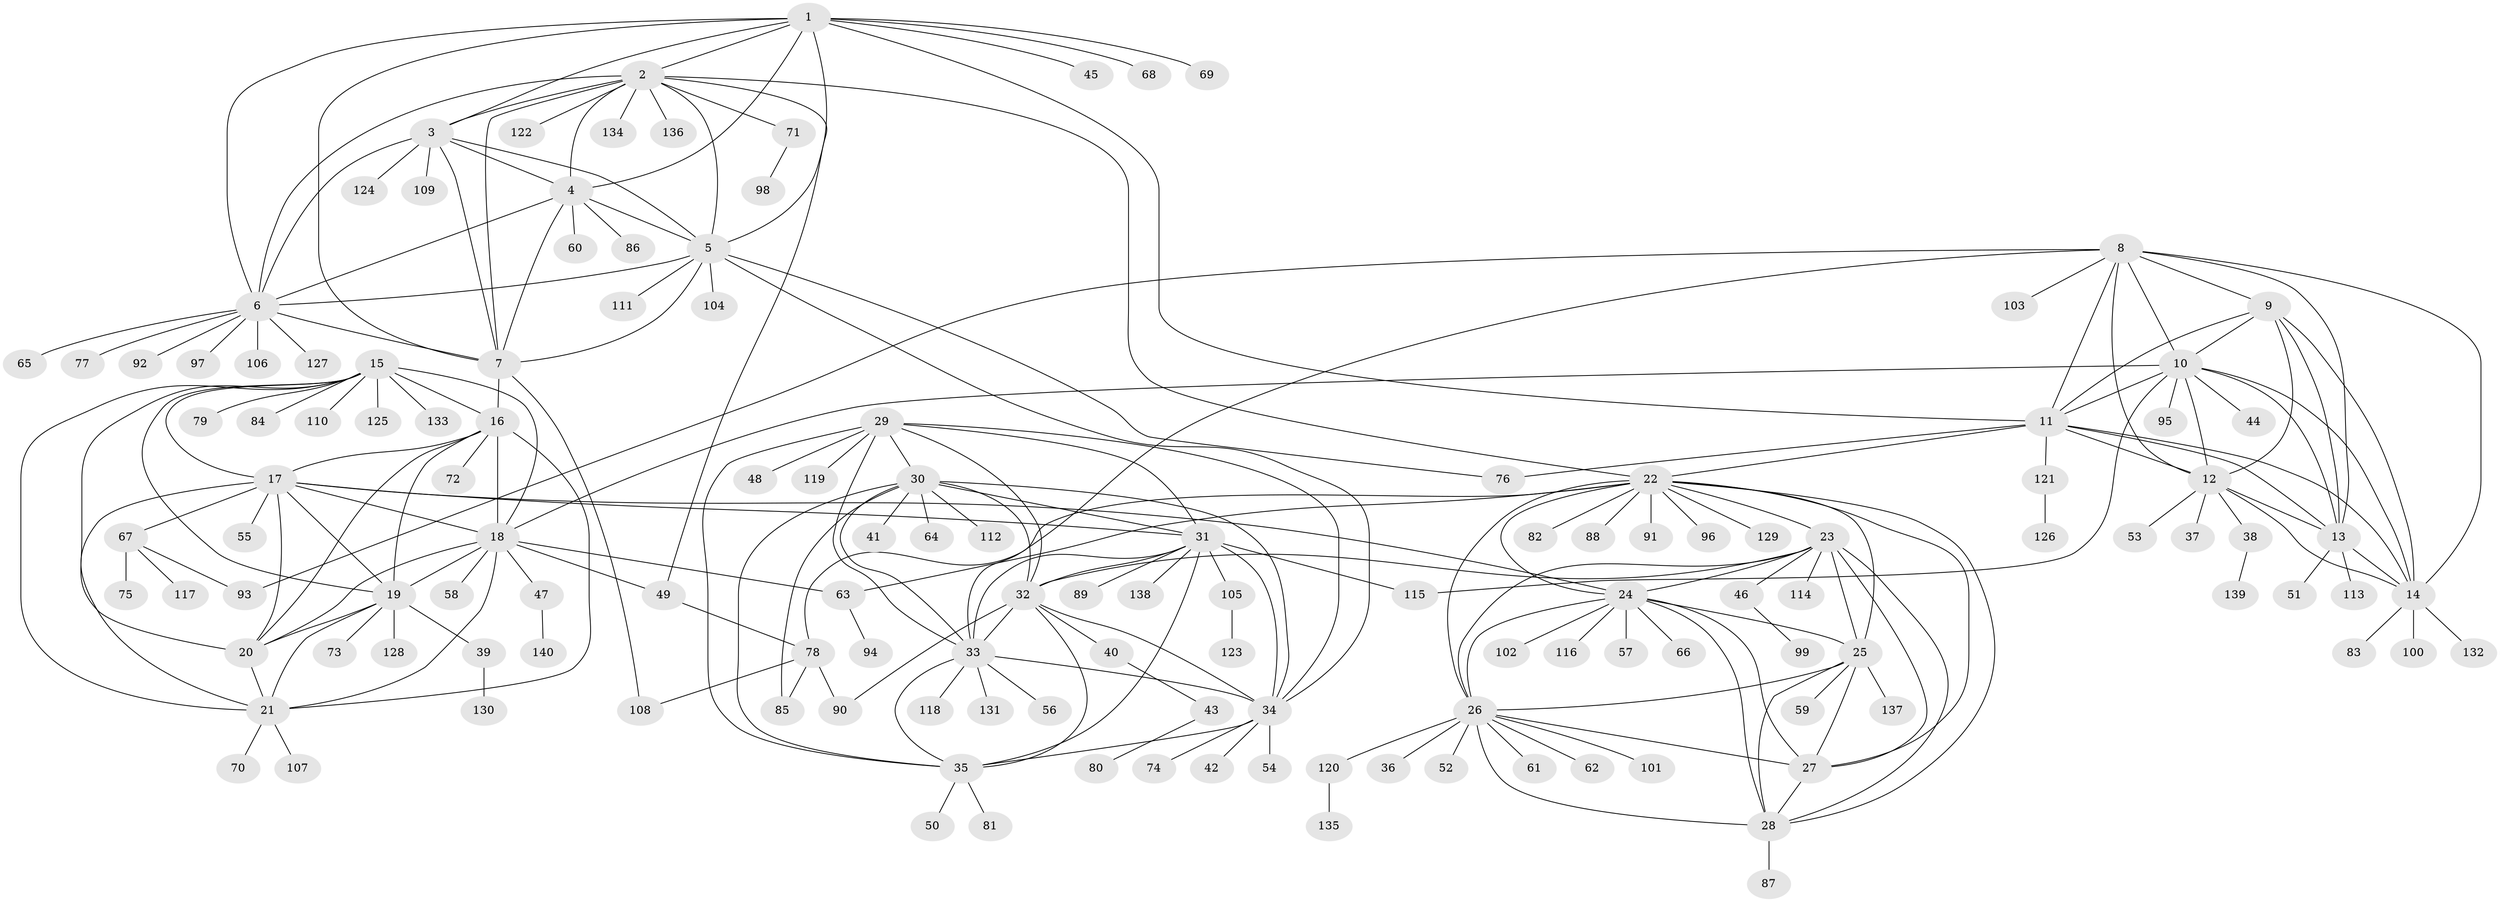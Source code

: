 // Generated by graph-tools (version 1.1) at 2025/16/03/09/25 04:16:08]
// undirected, 140 vertices, 229 edges
graph export_dot {
graph [start="1"]
  node [color=gray90,style=filled];
  1;
  2;
  3;
  4;
  5;
  6;
  7;
  8;
  9;
  10;
  11;
  12;
  13;
  14;
  15;
  16;
  17;
  18;
  19;
  20;
  21;
  22;
  23;
  24;
  25;
  26;
  27;
  28;
  29;
  30;
  31;
  32;
  33;
  34;
  35;
  36;
  37;
  38;
  39;
  40;
  41;
  42;
  43;
  44;
  45;
  46;
  47;
  48;
  49;
  50;
  51;
  52;
  53;
  54;
  55;
  56;
  57;
  58;
  59;
  60;
  61;
  62;
  63;
  64;
  65;
  66;
  67;
  68;
  69;
  70;
  71;
  72;
  73;
  74;
  75;
  76;
  77;
  78;
  79;
  80;
  81;
  82;
  83;
  84;
  85;
  86;
  87;
  88;
  89;
  90;
  91;
  92;
  93;
  94;
  95;
  96;
  97;
  98;
  99;
  100;
  101;
  102;
  103;
  104;
  105;
  106;
  107;
  108;
  109;
  110;
  111;
  112;
  113;
  114;
  115;
  116;
  117;
  118;
  119;
  120;
  121;
  122;
  123;
  124;
  125;
  126;
  127;
  128;
  129;
  130;
  131;
  132;
  133;
  134;
  135;
  136;
  137;
  138;
  139;
  140;
  1 -- 2;
  1 -- 3;
  1 -- 4;
  1 -- 5;
  1 -- 6;
  1 -- 7;
  1 -- 11;
  1 -- 45;
  1 -- 68;
  1 -- 69;
  2 -- 3;
  2 -- 4;
  2 -- 5;
  2 -- 6;
  2 -- 7;
  2 -- 22;
  2 -- 49;
  2 -- 71;
  2 -- 122;
  2 -- 134;
  2 -- 136;
  3 -- 4;
  3 -- 5;
  3 -- 6;
  3 -- 7;
  3 -- 109;
  3 -- 124;
  4 -- 5;
  4 -- 6;
  4 -- 7;
  4 -- 60;
  4 -- 86;
  5 -- 6;
  5 -- 7;
  5 -- 34;
  5 -- 76;
  5 -- 104;
  5 -- 111;
  6 -- 7;
  6 -- 65;
  6 -- 77;
  6 -- 92;
  6 -- 97;
  6 -- 106;
  6 -- 127;
  7 -- 16;
  7 -- 108;
  8 -- 9;
  8 -- 10;
  8 -- 11;
  8 -- 12;
  8 -- 13;
  8 -- 14;
  8 -- 33;
  8 -- 93;
  8 -- 103;
  9 -- 10;
  9 -- 11;
  9 -- 12;
  9 -- 13;
  9 -- 14;
  10 -- 11;
  10 -- 12;
  10 -- 13;
  10 -- 14;
  10 -- 18;
  10 -- 44;
  10 -- 95;
  10 -- 115;
  11 -- 12;
  11 -- 13;
  11 -- 14;
  11 -- 22;
  11 -- 76;
  11 -- 121;
  12 -- 13;
  12 -- 14;
  12 -- 37;
  12 -- 38;
  12 -- 53;
  13 -- 14;
  13 -- 51;
  13 -- 113;
  14 -- 83;
  14 -- 100;
  14 -- 132;
  15 -- 16;
  15 -- 17;
  15 -- 18;
  15 -- 19;
  15 -- 20;
  15 -- 21;
  15 -- 79;
  15 -- 84;
  15 -- 110;
  15 -- 125;
  15 -- 133;
  16 -- 17;
  16 -- 18;
  16 -- 19;
  16 -- 20;
  16 -- 21;
  16 -- 72;
  17 -- 18;
  17 -- 19;
  17 -- 20;
  17 -- 21;
  17 -- 24;
  17 -- 31;
  17 -- 55;
  17 -- 67;
  18 -- 19;
  18 -- 20;
  18 -- 21;
  18 -- 47;
  18 -- 49;
  18 -- 58;
  18 -- 63;
  19 -- 20;
  19 -- 21;
  19 -- 39;
  19 -- 73;
  19 -- 128;
  20 -- 21;
  21 -- 70;
  21 -- 107;
  22 -- 23;
  22 -- 24;
  22 -- 25;
  22 -- 26;
  22 -- 27;
  22 -- 28;
  22 -- 63;
  22 -- 78;
  22 -- 82;
  22 -- 88;
  22 -- 91;
  22 -- 96;
  22 -- 129;
  23 -- 24;
  23 -- 25;
  23 -- 26;
  23 -- 27;
  23 -- 28;
  23 -- 32;
  23 -- 46;
  23 -- 114;
  24 -- 25;
  24 -- 26;
  24 -- 27;
  24 -- 28;
  24 -- 57;
  24 -- 66;
  24 -- 102;
  24 -- 116;
  25 -- 26;
  25 -- 27;
  25 -- 28;
  25 -- 59;
  25 -- 137;
  26 -- 27;
  26 -- 28;
  26 -- 36;
  26 -- 52;
  26 -- 61;
  26 -- 62;
  26 -- 101;
  26 -- 120;
  27 -- 28;
  28 -- 87;
  29 -- 30;
  29 -- 31;
  29 -- 32;
  29 -- 33;
  29 -- 34;
  29 -- 35;
  29 -- 48;
  29 -- 119;
  30 -- 31;
  30 -- 32;
  30 -- 33;
  30 -- 34;
  30 -- 35;
  30 -- 41;
  30 -- 64;
  30 -- 85;
  30 -- 112;
  31 -- 32;
  31 -- 33;
  31 -- 34;
  31 -- 35;
  31 -- 89;
  31 -- 105;
  31 -- 115;
  31 -- 138;
  32 -- 33;
  32 -- 34;
  32 -- 35;
  32 -- 40;
  32 -- 90;
  33 -- 34;
  33 -- 35;
  33 -- 56;
  33 -- 118;
  33 -- 131;
  34 -- 35;
  34 -- 42;
  34 -- 54;
  34 -- 74;
  35 -- 50;
  35 -- 81;
  38 -- 139;
  39 -- 130;
  40 -- 43;
  43 -- 80;
  46 -- 99;
  47 -- 140;
  49 -- 78;
  63 -- 94;
  67 -- 75;
  67 -- 93;
  67 -- 117;
  71 -- 98;
  78 -- 85;
  78 -- 90;
  78 -- 108;
  105 -- 123;
  120 -- 135;
  121 -- 126;
}
